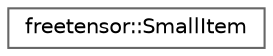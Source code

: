 digraph "Graphical Class Hierarchy"
{
 // LATEX_PDF_SIZE
  bgcolor="transparent";
  edge [fontname=Helvetica,fontsize=10,labelfontname=Helvetica,labelfontsize=10];
  node [fontname=Helvetica,fontsize=10,shape=box,height=0.2,width=0.4];
  rankdir="LR";
  Node0 [label="freetensor::SmallItem",height=0.2,width=0.4,color="grey40", fillcolor="white", style="filled",URL="$unionfreetensor_1_1SmallItem.html",tooltip=" "];
}
